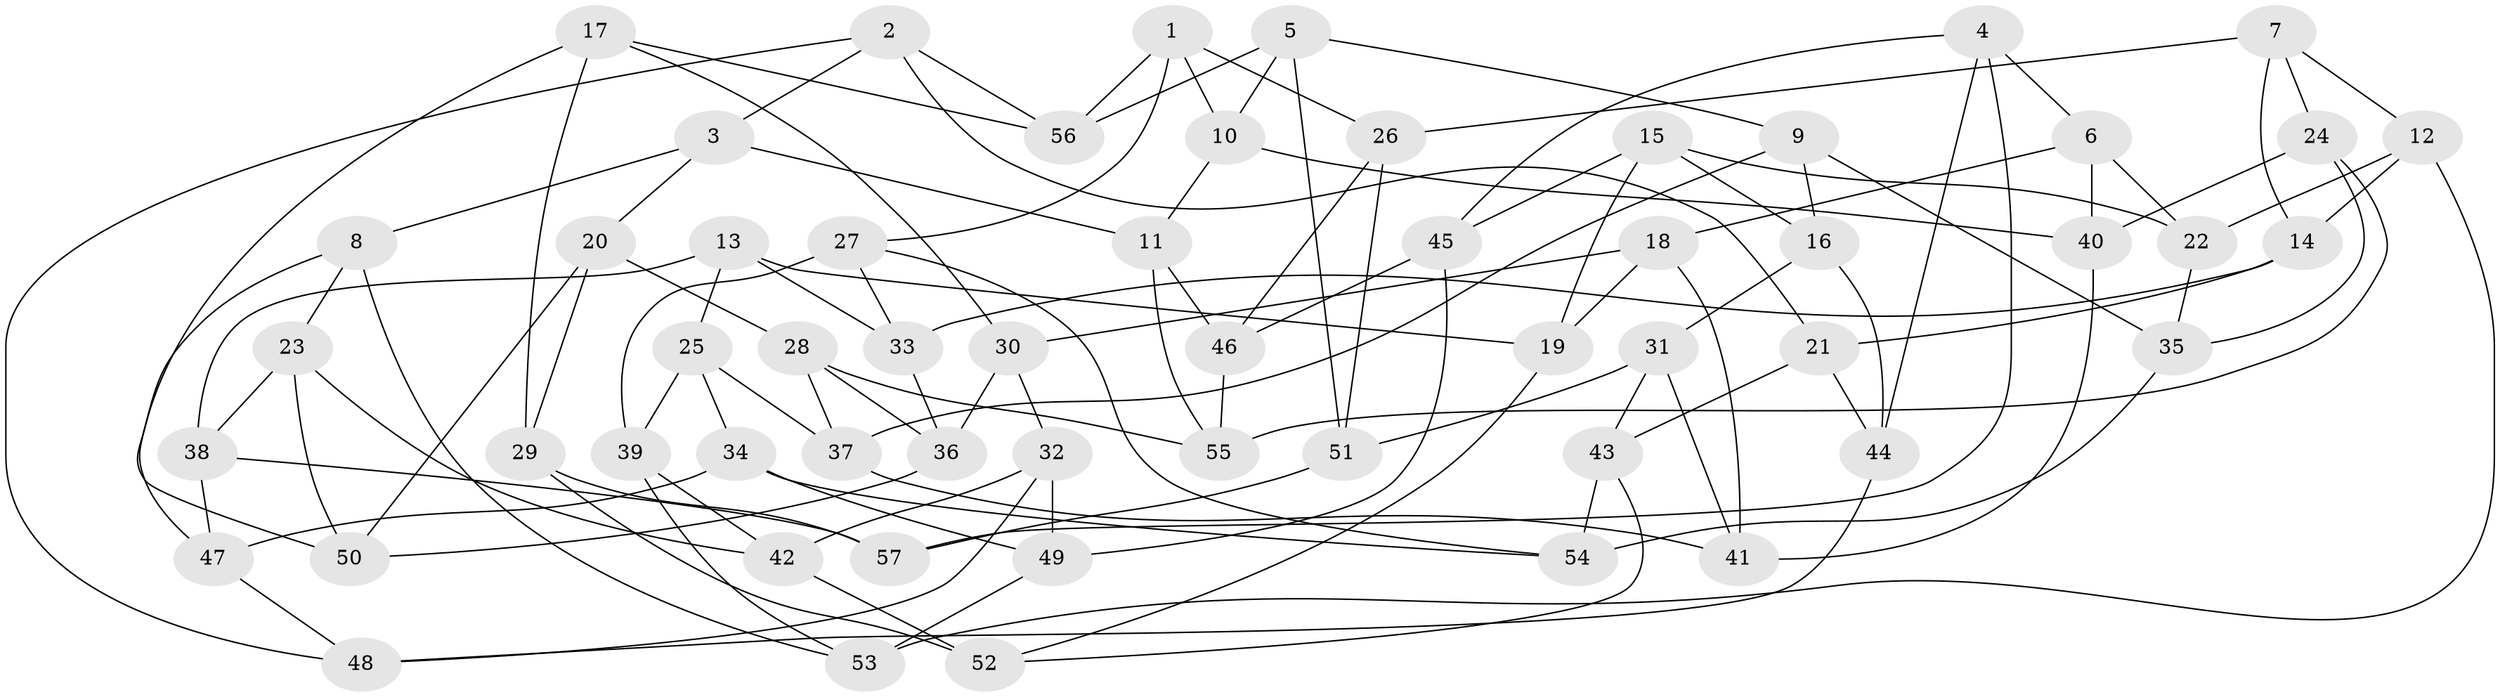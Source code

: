 // coarse degree distribution, {3: 0.2727272727272727, 6: 0.18181818181818182, 8: 0.045454545454545456, 5: 0.09090909090909091, 7: 0.045454545454545456, 2: 0.045454545454545456, 4: 0.2727272727272727, 11: 0.045454545454545456}
// Generated by graph-tools (version 1.1) at 2025/01/03/04/25 22:01:07]
// undirected, 57 vertices, 114 edges
graph export_dot {
graph [start="1"]
  node [color=gray90,style=filled];
  1;
  2;
  3;
  4;
  5;
  6;
  7;
  8;
  9;
  10;
  11;
  12;
  13;
  14;
  15;
  16;
  17;
  18;
  19;
  20;
  21;
  22;
  23;
  24;
  25;
  26;
  27;
  28;
  29;
  30;
  31;
  32;
  33;
  34;
  35;
  36;
  37;
  38;
  39;
  40;
  41;
  42;
  43;
  44;
  45;
  46;
  47;
  48;
  49;
  50;
  51;
  52;
  53;
  54;
  55;
  56;
  57;
  1 -- 10;
  1 -- 26;
  1 -- 56;
  1 -- 27;
  2 -- 3;
  2 -- 21;
  2 -- 56;
  2 -- 48;
  3 -- 11;
  3 -- 20;
  3 -- 8;
  4 -- 45;
  4 -- 44;
  4 -- 57;
  4 -- 6;
  5 -- 9;
  5 -- 56;
  5 -- 51;
  5 -- 10;
  6 -- 40;
  6 -- 18;
  6 -- 22;
  7 -- 26;
  7 -- 12;
  7 -- 14;
  7 -- 24;
  8 -- 47;
  8 -- 23;
  8 -- 53;
  9 -- 37;
  9 -- 16;
  9 -- 35;
  10 -- 40;
  10 -- 11;
  11 -- 46;
  11 -- 55;
  12 -- 22;
  12 -- 14;
  12 -- 53;
  13 -- 38;
  13 -- 25;
  13 -- 19;
  13 -- 33;
  14 -- 21;
  14 -- 33;
  15 -- 22;
  15 -- 16;
  15 -- 19;
  15 -- 45;
  16 -- 44;
  16 -- 31;
  17 -- 56;
  17 -- 29;
  17 -- 30;
  17 -- 50;
  18 -- 41;
  18 -- 30;
  18 -- 19;
  19 -- 52;
  20 -- 28;
  20 -- 29;
  20 -- 50;
  21 -- 43;
  21 -- 44;
  22 -- 35;
  23 -- 38;
  23 -- 50;
  23 -- 42;
  24 -- 55;
  24 -- 35;
  24 -- 40;
  25 -- 39;
  25 -- 37;
  25 -- 34;
  26 -- 51;
  26 -- 46;
  27 -- 54;
  27 -- 39;
  27 -- 33;
  28 -- 36;
  28 -- 37;
  28 -- 55;
  29 -- 57;
  29 -- 52;
  30 -- 36;
  30 -- 32;
  31 -- 43;
  31 -- 51;
  31 -- 41;
  32 -- 49;
  32 -- 48;
  32 -- 42;
  33 -- 36;
  34 -- 49;
  34 -- 47;
  34 -- 54;
  35 -- 54;
  36 -- 50;
  37 -- 41;
  38 -- 47;
  38 -- 57;
  39 -- 53;
  39 -- 42;
  40 -- 41;
  42 -- 52;
  43 -- 54;
  43 -- 52;
  44 -- 48;
  45 -- 49;
  45 -- 46;
  46 -- 55;
  47 -- 48;
  49 -- 53;
  51 -- 57;
}
